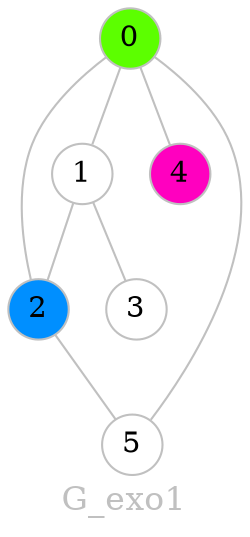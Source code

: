 graph G_exo1 {
	graph [bgcolor="#ffffff00" fontcolor=grey fontsize=16 label=G_exo1 overlap=false]
	node [color=grey fixedsize=true fontsize=14 shape=circle style=filled width=0.4]
	edge [arrowsize=0.7 color=grey fontcolor=grey fontsize=12]
	node [fillcolor="#5cff00"]
	0
	node [fillcolor="#ffffff"]
	1
	node [fillcolor="#008fff"]
	2
	node [fillcolor="#ffffff"]
	3
	node [fillcolor="#ff00bf"]
	4
	node [fillcolor="#ffffff"]
	5
	0 -- 1
	0 -- 2
	0 -- 4
	0 -- 5
	1 -- 2
	1 -- 3
	2 -- 5
}
